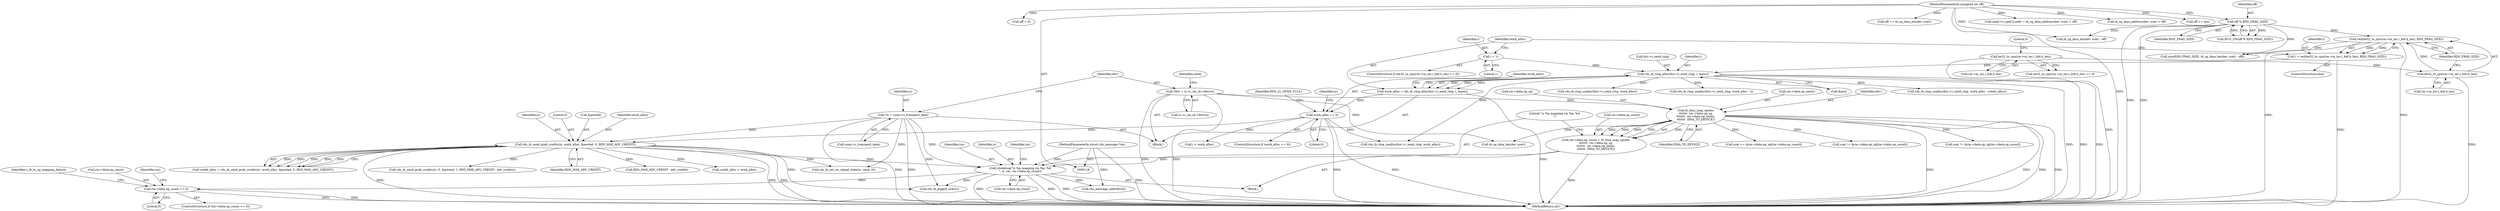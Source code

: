 digraph "0_linux_6094628bfd94323fc1cea05ec2c6affd98c18f7f@pointer" {
"1000368" [label="(Call,rm->data.op_count == 0)"];
"1000358" [label="(Call,rdsdebug(\"ic %p mapping rm %p: %d\n\", ic, rm, rm->data.op_count))"];
"1000279" [label="(Call,rds_ib_send_grab_credits(ic, work_alloc, &posted, 0, RDS_MAX_ADV_CREDIT))"];
"1000126" [label="(Call,*ic = conn->c_transport_data)"];
"1000255" [label="(Call,work_alloc == 0)"];
"1000244" [label="(Call,work_alloc = rds_ib_ring_alloc(&ic->i_send_ring, i, &pos))"];
"1000246" [label="(Call,rds_ib_ring_alloc(&ic->i_send_ring, i, &pos))"];
"1000232" [label="(Call,i = ceil(be32_to_cpu(rm->m_inc.i_hdr.h_len), RDS_FRAG_SIZE))"];
"1000234" [label="(Call,ceil(be32_to_cpu(rm->m_inc.i_hdr.h_len), RDS_FRAG_SIZE))"];
"1000235" [label="(Call,be32_to_cpu(rm->m_inc.i_hdr.h_len))"];
"1000219" [label="(Call,be32_to_cpu(rm->m_inc.i_hdr.h_len))"];
"1000177" [label="(Call,off % RDS_FRAG_SIZE)"];
"1000123" [label="(MethodParameterIn,unsigned int off)"];
"1000228" [label="(Call,i = 1)"];
"1000120" [label="(MethodParameterIn,struct rds_message *rm)"];
"1000339" [label="(Call,rm->data.op_count = ib_dma_map_sg(dev,\n\t\t\t\t\t\t\t  rm->data.op_sg,\n\t\t\t\t\t\t\t  rm->data.op_nents,\n\t\t\t\t\t\t\t  DMA_TO_DEVICE))"];
"1000345" [label="(Call,ib_dma_map_sg(dev,\n\t\t\t\t\t\t\t  rm->data.op_sg,\n\t\t\t\t\t\t\t  rm->data.op_nents,\n\t\t\t\t\t\t\t  DMA_TO_DEVICE))"];
"1000132" [label="(Call,*dev = ic->i_cm_id->device)"];
"1000141" [label="(Identifier,send)"];
"1000362" [label="(Call,rm->data.op_count)"];
"1000133" [label="(Identifier,dev)"];
"1000233" [label="(Identifier,i)"];
"1000247" [label="(Call,&ic->i_send_ring)"];
"1000235" [label="(Call,be32_to_cpu(rm->m_inc.i_hdr.h_len))"];
"1000254" [label="(ControlStructure,if (work_alloc == 0))"];
"1000246" [label="(Call,rds_ib_ring_alloc(&ic->i_send_ring, i, &pos))"];
"1000177" [label="(Call,off % RDS_FRAG_SIZE)"];
"1000120" [label="(MethodParameterIn,struct rds_message *rm)"];
"1000692" [label="(Call,send->s_sge[1].addr = ib_sg_dma_address(dev, scat) + off)"];
"1000134" [label="(Call,ic->i_cm_id->device)"];
"1000368" [label="(Call,rm->data.op_count == 0)"];
"1000274" [label="(Identifier,ic)"];
"1000374" [label="(Literal,0)"];
"1000256" [label="(Identifier,work_alloc)"];
"1001026" [label="(MethodReturn,int)"];
"1000281" [label="(Identifier,work_alloc)"];
"1000680" [label="(Call,ib_sg_dma_len(dev, scat) - off)"];
"1000220" [label="(Call,rm->m_inc.i_hdr.h_len)"];
"1000347" [label="(Call,rm->data.op_sg)"];
"1000361" [label="(Identifier,rm)"];
"1000277" [label="(Call,credit_alloc = rds_ib_send_grab_credits(ic, work_alloc, &posted, 0, RDS_MAX_ADV_CREDIT))"];
"1000678" [label="(Call,min(RDS_FRAG_SIZE, ib_sg_dma_len(dev, scat) - off))"];
"1000279" [label="(Call,rds_ib_send_grab_credits(ic, work_alloc, &posted, 0, RDS_MAX_ADV_CREDIT))"];
"1000357" [label="(Identifier,DMA_TO_DEVICE)"];
"1000234" [label="(Call,ceil(be32_to_cpu(rm->m_inc.i_hdr.h_len), RDS_FRAG_SIZE))"];
"1000127" [label="(Identifier,ic)"];
"1000294" [label="(Call,rds_ib_ring_unalloc(&ic->i_send_ring, work_alloc - credit_alloc))"];
"1000700" [label="(Call,ib_sg_dma_address(dev, scat) + off)"];
"1000217" [label="(ControlStructure,if (be32_to_cpu(rm->m_inc.i_hdr.h_len) == 0))"];
"1000360" [label="(Identifier,ic)"];
"1000128" [label="(Call,conn->c_transport_data)"];
"1000345" [label="(Call,ib_dma_map_sg(dev,\n\t\t\t\t\t\t\t  rm->data.op_sg,\n\t\t\t\t\t\t\t  rm->data.op_nents,\n\t\t\t\t\t\t\t  DMA_TO_DEVICE))"];
"1000875" [label="(Call,scat == &rm->data.op_sg[rm->data.op_count])"];
"1000280" [label="(Identifier,ic)"];
"1000352" [label="(Call,rm->data.op_nents)"];
"1000398" [label="(Call,rds_message_addref(rm))"];
"1000340" [label="(Call,rm->data.op_count)"];
"1000732" [label="(Call,rds_ib_set_wr_signal_state(ic, send, 0))"];
"1000284" [label="(Literal,0)"];
"1000399" [label="(Identifier,rm)"];
"1000661" [label="(Call,scat != &rm->data.op_sg[rm->data.op_count])"];
"1000717" [label="(Call,off += len)"];
"1000126" [label="(Call,*ic = conn->c_transport_data)"];
"1000513" [label="(Call,rds_ib_send_grab_credits(ic, 0, &posted, 1, RDS_MAX_ADV_CREDIT - adv_credits))"];
"1000232" [label="(Call,i = ceil(be32_to_cpu(rm->m_inc.i_hdr.h_len), RDS_FRAG_SIZE))"];
"1000227" [label="(Literal,0)"];
"1000236" [label="(Call,rm->m_inc.i_hdr.h_len)"];
"1000230" [label="(Literal,1)"];
"1000499" [label="(Call,rds_ib_piggyb_ack(ic))"];
"1000681" [label="(Call,ib_sg_dma_len(dev, scat))"];
"1000371" [label="(Identifier,rm)"];
"1000251" [label="(Identifier,i)"];
"1000729" [label="(Call,off = 0)"];
"1000231" [label="(ControlStructure,else)"];
"1000244" [label="(Call,work_alloc = rds_ib_ring_alloc(&ic->i_send_ring, i, &pos))"];
"1000282" [label="(Call,&posted)"];
"1000285" [label="(Identifier,RDS_MAX_ADV_CREDIT)"];
"1000377" [label="(Identifier,s_ib_tx_sg_mapping_failure)"];
"1000260" [label="(Identifier,RDS_LL_SEND_FULL)"];
"1000346" [label="(Identifier,dev)"];
"1000378" [label="(Call,rds_ib_ring_unalloc(&ic->i_send_ring, work_alloc))"];
"1000986" [label="(Call,rds_ib_ring_unalloc(&ic->i_send_ring, work_alloc))"];
"1000245" [label="(Identifier,work_alloc)"];
"1000519" [label="(Call,RDS_MAX_ADV_CREDIT - adv_credits)"];
"1000229" [label="(Identifier,i)"];
"1000339" [label="(Call,rm->data.op_count = ib_dma_map_sg(dev,\n\t\t\t\t\t\t\t  rm->data.op_sg,\n\t\t\t\t\t\t\t  rm->data.op_nents,\n\t\t\t\t\t\t\t  DMA_TO_DEVICE))"];
"1000123" [label="(MethodParameterIn,unsigned int off)"];
"1000219" [label="(Call,be32_to_cpu(rm->m_inc.i_hdr.h_len))"];
"1000338" [label="(Block,)"];
"1000132" [label="(Call,*dev = ic->i_cm_id->device)"];
"1000176" [label="(Call,BUG_ON(off % RDS_FRAG_SIZE))"];
"1000367" [label="(ControlStructure,if (rm->data.op_count == 0))"];
"1000228" [label="(Call,i = 1)"];
"1000852" [label="(Call,scat != &rm->data.op_sg[rm->data.op_count])"];
"1000243" [label="(Identifier,RDS_FRAG_SIZE)"];
"1000369" [label="(Call,rm->data.op_count)"];
"1000257" [label="(Literal,0)"];
"1000721" [label="(Call,off == ib_sg_dma_len(dev, scat))"];
"1000179" [label="(Identifier,RDS_FRAG_SIZE)"];
"1000914" [label="(Call,rds_ib_ring_unalloc(&ic->i_send_ring, work_alloc - i))"];
"1000178" [label="(Identifier,off)"];
"1000124" [label="(Block,)"];
"1000290" [label="(Call,credit_alloc < work_alloc)"];
"1000658" [label="(Call,i < work_alloc)"];
"1000358" [label="(Call,rdsdebug(\"ic %p mapping rm %p: %d\n\", ic, rm, rm->data.op_count))"];
"1000218" [label="(Call,be32_to_cpu(rm->m_inc.i_hdr.h_len) == 0)"];
"1000252" [label="(Call,&pos)"];
"1000359" [label="(Literal,\"ic %p mapping rm %p: %d\n\")"];
"1000255" [label="(Call,work_alloc == 0)"];
"1000368" -> "1000367"  [label="AST: "];
"1000368" -> "1000374"  [label="CFG: "];
"1000369" -> "1000368"  [label="AST: "];
"1000374" -> "1000368"  [label="AST: "];
"1000377" -> "1000368"  [label="CFG: "];
"1000399" -> "1000368"  [label="CFG: "];
"1000368" -> "1001026"  [label="DDG: "];
"1000368" -> "1001026"  [label="DDG: "];
"1000358" -> "1000368"  [label="DDG: "];
"1000358" -> "1000338"  [label="AST: "];
"1000358" -> "1000362"  [label="CFG: "];
"1000359" -> "1000358"  [label="AST: "];
"1000360" -> "1000358"  [label="AST: "];
"1000361" -> "1000358"  [label="AST: "];
"1000362" -> "1000358"  [label="AST: "];
"1000371" -> "1000358"  [label="CFG: "];
"1000358" -> "1001026"  [label="DDG: "];
"1000358" -> "1001026"  [label="DDG: "];
"1000358" -> "1001026"  [label="DDG: "];
"1000279" -> "1000358"  [label="DDG: "];
"1000126" -> "1000358"  [label="DDG: "];
"1000120" -> "1000358"  [label="DDG: "];
"1000339" -> "1000358"  [label="DDG: "];
"1000358" -> "1000398"  [label="DDG: "];
"1000358" -> "1000499"  [label="DDG: "];
"1000279" -> "1000277"  [label="AST: "];
"1000279" -> "1000285"  [label="CFG: "];
"1000280" -> "1000279"  [label="AST: "];
"1000281" -> "1000279"  [label="AST: "];
"1000282" -> "1000279"  [label="AST: "];
"1000284" -> "1000279"  [label="AST: "];
"1000285" -> "1000279"  [label="AST: "];
"1000277" -> "1000279"  [label="CFG: "];
"1000279" -> "1001026"  [label="DDG: "];
"1000279" -> "1001026"  [label="DDG: "];
"1000279" -> "1001026"  [label="DDG: "];
"1000279" -> "1000277"  [label="DDG: "];
"1000279" -> "1000277"  [label="DDG: "];
"1000279" -> "1000277"  [label="DDG: "];
"1000279" -> "1000277"  [label="DDG: "];
"1000279" -> "1000277"  [label="DDG: "];
"1000126" -> "1000279"  [label="DDG: "];
"1000255" -> "1000279"  [label="DDG: "];
"1000279" -> "1000290"  [label="DDG: "];
"1000279" -> "1000499"  [label="DDG: "];
"1000279" -> "1000513"  [label="DDG: "];
"1000279" -> "1000519"  [label="DDG: "];
"1000279" -> "1000732"  [label="DDG: "];
"1000126" -> "1000124"  [label="AST: "];
"1000126" -> "1000128"  [label="CFG: "];
"1000127" -> "1000126"  [label="AST: "];
"1000128" -> "1000126"  [label="AST: "];
"1000133" -> "1000126"  [label="CFG: "];
"1000126" -> "1001026"  [label="DDG: "];
"1000126" -> "1001026"  [label="DDG: "];
"1000126" -> "1000499"  [label="DDG: "];
"1000126" -> "1000732"  [label="DDG: "];
"1000255" -> "1000254"  [label="AST: "];
"1000255" -> "1000257"  [label="CFG: "];
"1000256" -> "1000255"  [label="AST: "];
"1000257" -> "1000255"  [label="AST: "];
"1000260" -> "1000255"  [label="CFG: "];
"1000274" -> "1000255"  [label="CFG: "];
"1000255" -> "1001026"  [label="DDG: "];
"1000255" -> "1001026"  [label="DDG: "];
"1000244" -> "1000255"  [label="DDG: "];
"1000255" -> "1000378"  [label="DDG: "];
"1000255" -> "1000658"  [label="DDG: "];
"1000244" -> "1000124"  [label="AST: "];
"1000244" -> "1000246"  [label="CFG: "];
"1000245" -> "1000244"  [label="AST: "];
"1000246" -> "1000244"  [label="AST: "];
"1000256" -> "1000244"  [label="CFG: "];
"1000244" -> "1001026"  [label="DDG: "];
"1000246" -> "1000244"  [label="DDG: "];
"1000246" -> "1000244"  [label="DDG: "];
"1000246" -> "1000244"  [label="DDG: "];
"1000246" -> "1000252"  [label="CFG: "];
"1000247" -> "1000246"  [label="AST: "];
"1000251" -> "1000246"  [label="AST: "];
"1000252" -> "1000246"  [label="AST: "];
"1000246" -> "1001026"  [label="DDG: "];
"1000246" -> "1001026"  [label="DDG: "];
"1000246" -> "1001026"  [label="DDG: "];
"1000232" -> "1000246"  [label="DDG: "];
"1000228" -> "1000246"  [label="DDG: "];
"1000246" -> "1000294"  [label="DDG: "];
"1000246" -> "1000378"  [label="DDG: "];
"1000246" -> "1000914"  [label="DDG: "];
"1000246" -> "1000986"  [label="DDG: "];
"1000232" -> "1000231"  [label="AST: "];
"1000232" -> "1000234"  [label="CFG: "];
"1000233" -> "1000232"  [label="AST: "];
"1000234" -> "1000232"  [label="AST: "];
"1000245" -> "1000232"  [label="CFG: "];
"1000232" -> "1001026"  [label="DDG: "];
"1000234" -> "1000232"  [label="DDG: "];
"1000234" -> "1000232"  [label="DDG: "];
"1000234" -> "1000243"  [label="CFG: "];
"1000235" -> "1000234"  [label="AST: "];
"1000243" -> "1000234"  [label="AST: "];
"1000234" -> "1001026"  [label="DDG: "];
"1000234" -> "1001026"  [label="DDG: "];
"1000235" -> "1000234"  [label="DDG: "];
"1000177" -> "1000234"  [label="DDG: "];
"1000234" -> "1000678"  [label="DDG: "];
"1000235" -> "1000236"  [label="CFG: "];
"1000236" -> "1000235"  [label="AST: "];
"1000243" -> "1000235"  [label="CFG: "];
"1000235" -> "1001026"  [label="DDG: "];
"1000219" -> "1000235"  [label="DDG: "];
"1000219" -> "1000218"  [label="AST: "];
"1000219" -> "1000220"  [label="CFG: "];
"1000220" -> "1000219"  [label="AST: "];
"1000227" -> "1000219"  [label="CFG: "];
"1000219" -> "1001026"  [label="DDG: "];
"1000219" -> "1000218"  [label="DDG: "];
"1000177" -> "1000176"  [label="AST: "];
"1000177" -> "1000179"  [label="CFG: "];
"1000178" -> "1000177"  [label="AST: "];
"1000179" -> "1000177"  [label="AST: "];
"1000176" -> "1000177"  [label="CFG: "];
"1000177" -> "1001026"  [label="DDG: "];
"1000177" -> "1001026"  [label="DDG: "];
"1000177" -> "1000176"  [label="DDG: "];
"1000177" -> "1000176"  [label="DDG: "];
"1000123" -> "1000177"  [label="DDG: "];
"1000177" -> "1000678"  [label="DDG: "];
"1000177" -> "1000680"  [label="DDG: "];
"1000123" -> "1000118"  [label="AST: "];
"1000123" -> "1001026"  [label="DDG: "];
"1000123" -> "1000680"  [label="DDG: "];
"1000123" -> "1000692"  [label="DDG: "];
"1000123" -> "1000700"  [label="DDG: "];
"1000123" -> "1000717"  [label="DDG: "];
"1000123" -> "1000721"  [label="DDG: "];
"1000123" -> "1000729"  [label="DDG: "];
"1000228" -> "1000217"  [label="AST: "];
"1000228" -> "1000230"  [label="CFG: "];
"1000229" -> "1000228"  [label="AST: "];
"1000230" -> "1000228"  [label="AST: "];
"1000245" -> "1000228"  [label="CFG: "];
"1000120" -> "1000118"  [label="AST: "];
"1000120" -> "1001026"  [label="DDG: "];
"1000120" -> "1000398"  [label="DDG: "];
"1000339" -> "1000338"  [label="AST: "];
"1000339" -> "1000345"  [label="CFG: "];
"1000340" -> "1000339"  [label="AST: "];
"1000345" -> "1000339"  [label="AST: "];
"1000359" -> "1000339"  [label="CFG: "];
"1000339" -> "1001026"  [label="DDG: "];
"1000345" -> "1000339"  [label="DDG: "];
"1000345" -> "1000339"  [label="DDG: "];
"1000345" -> "1000339"  [label="DDG: "];
"1000345" -> "1000339"  [label="DDG: "];
"1000345" -> "1000357"  [label="CFG: "];
"1000346" -> "1000345"  [label="AST: "];
"1000347" -> "1000345"  [label="AST: "];
"1000352" -> "1000345"  [label="AST: "];
"1000357" -> "1000345"  [label="AST: "];
"1000345" -> "1001026"  [label="DDG: "];
"1000345" -> "1001026"  [label="DDG: "];
"1000345" -> "1001026"  [label="DDG: "];
"1000345" -> "1001026"  [label="DDG: "];
"1000132" -> "1000345"  [label="DDG: "];
"1000345" -> "1000661"  [label="DDG: "];
"1000345" -> "1000681"  [label="DDG: "];
"1000345" -> "1000852"  [label="DDG: "];
"1000345" -> "1000875"  [label="DDG: "];
"1000132" -> "1000124"  [label="AST: "];
"1000132" -> "1000134"  [label="CFG: "];
"1000133" -> "1000132"  [label="AST: "];
"1000134" -> "1000132"  [label="AST: "];
"1000141" -> "1000132"  [label="CFG: "];
"1000132" -> "1001026"  [label="DDG: "];
"1000132" -> "1001026"  [label="DDG: "];
"1000132" -> "1000681"  [label="DDG: "];
}
